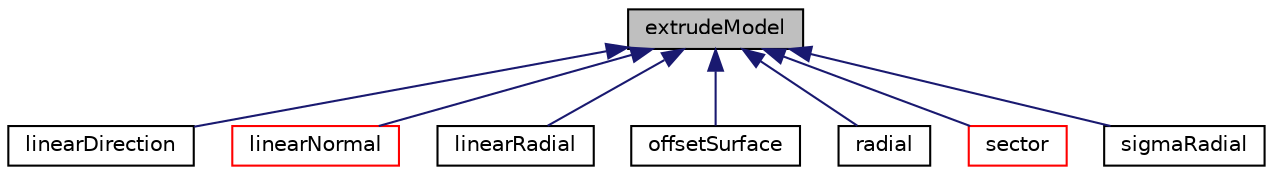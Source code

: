 digraph "extrudeModel"
{
  bgcolor="transparent";
  edge [fontname="Helvetica",fontsize="10",labelfontname="Helvetica",labelfontsize="10"];
  node [fontname="Helvetica",fontsize="10",shape=record];
  Node1 [label="extrudeModel",height=0.2,width=0.4,color="black", fillcolor="grey75", style="filled" fontcolor="black"];
  Node1 -> Node2 [dir="back",color="midnightblue",fontsize="10",style="solid",fontname="Helvetica"];
  Node2 [label="linearDirection",height=0.2,width=0.4,color="black",URL="$classFoam_1_1extrudeModels_1_1linearDirection.html",tooltip="Extrudes by transforming points in a specified direction by the given distance. "];
  Node1 -> Node3 [dir="back",color="midnightblue",fontsize="10",style="solid",fontname="Helvetica"];
  Node3 [label="linearNormal",height=0.2,width=0.4,color="red",URL="$classFoam_1_1extrudeModels_1_1linearNormal.html",tooltip="Extrudes by transforming points normal to the surface by a given distance. "];
  Node1 -> Node4 [dir="back",color="midnightblue",fontsize="10",style="solid",fontname="Helvetica"];
  Node4 [label="linearRadial",height=0.2,width=0.4,color="black",URL="$classFoam_1_1extrudeModels_1_1linearRadial.html",tooltip="Extrudes by transforming radially from the surface. "];
  Node1 -> Node5 [dir="back",color="midnightblue",fontsize="10",style="solid",fontname="Helvetica"];
  Node5 [label="offsetSurface",height=0.2,width=0.4,color="black",URL="$classFoam_1_1extrudeModels_1_1offsetSurface.html",tooltip="Extrudes by interpolating points from one surface to the other. Surfaces have to be topologically ide..."];
  Node1 -> Node6 [dir="back",color="midnightblue",fontsize="10",style="solid",fontname="Helvetica"];
  Node6 [label="radial",height=0.2,width=0.4,color="black",URL="$classFoam_1_1extrudeModels_1_1radial.html",tooltip="Extrudes radially according to the Function1 description. "];
  Node1 -> Node7 [dir="back",color="midnightblue",fontsize="10",style="solid",fontname="Helvetica"];
  Node7 [label="sector",height=0.2,width=0.4,color="red",URL="$classFoam_1_1extrudeModels_1_1sector.html",tooltip="Extrudes by rotating a surface around an axis. "];
  Node1 -> Node8 [dir="back",color="midnightblue",fontsize="10",style="solid",fontname="Helvetica"];
  Node8 [label="sigmaRadial",height=0.2,width=0.4,color="black",URL="$classFoam_1_1extrudeModels_1_1sigmaRadial.html",tooltip="Extrudes into sphere with grading according to pressure (atmospherics) "];
}
